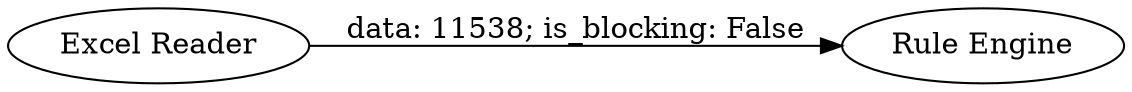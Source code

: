 digraph {
	"-49751039326602726_77" [label="Excel Reader"]
	"-49751039326602726_150" [label="Rule Engine"]
	"-49751039326602726_77" -> "-49751039326602726_150" [label="data: 11538; is_blocking: False"]
	rankdir=LR
}
